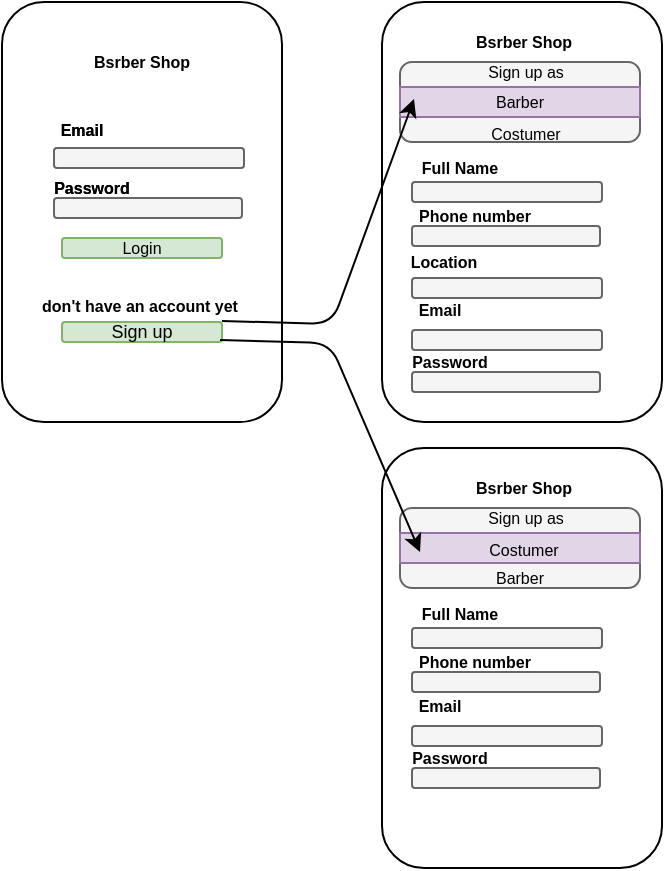 <mxfile version="13.8.8" type="github">
  <diagram id="JaG_Oef0MP_lZhAA-aXu" name="Page-1">
    <mxGraphModel dx="844" dy="1579" grid="1" gridSize="10" guides="1" tooltips="1" connect="1" arrows="1" fold="1" page="1" pageScale="1" pageWidth="850" pageHeight="1100" math="0" shadow="0">
      <root>
        <mxCell id="0" />
        <mxCell id="1" parent="0" />
        <mxCell id="rbGwPKIIdidOjw9icI79-1" value="" style="rounded=1;whiteSpace=wrap;html=1;" vertex="1" parent="1">
          <mxGeometry x="91" y="-1060" width="140" height="210" as="geometry" />
        </mxCell>
        <mxCell id="rbGwPKIIdidOjw9icI79-2" value="" style="rounded=1;whiteSpace=wrap;html=1;fillColor=#f5f5f5;strokeColor=#666666;fontColor=#333333;" vertex="1" parent="1">
          <mxGeometry x="117" y="-987" width="95" height="10" as="geometry" />
        </mxCell>
        <mxCell id="rbGwPKIIdidOjw9icI79-4" value="Sign up" style="rounded=1;whiteSpace=wrap;html=1;fillColor=#d5e8d4;strokeColor=#82b366;fontSize=9;" vertex="1" parent="1">
          <mxGeometry x="121" y="-900" width="80" height="10" as="geometry" />
        </mxCell>
        <mxCell id="rbGwPKIIdidOjw9icI79-6" value="" style="rounded=1;whiteSpace=wrap;html=1;fillColor=#f5f5f5;strokeColor=#666666;fontColor=#333333;" vertex="1" parent="1">
          <mxGeometry x="117" y="-962" width="94" height="10" as="geometry" />
        </mxCell>
        <mxCell id="rbGwPKIIdidOjw9icI79-7" value="Login" style="rounded=1;whiteSpace=wrap;html=1;fillColor=#d5e8d4;strokeColor=#82b366;fontSize=8;" vertex="1" parent="1">
          <mxGeometry x="121" y="-942" width="80" height="10" as="geometry" />
        </mxCell>
        <mxCell id="rbGwPKIIdidOjw9icI79-9" value="&lt;b&gt;&lt;font style=&quot;font-size: 8px&quot;&gt;Email&lt;/font&gt;&lt;/b&gt;" style="text;html=1;strokeColor=none;fillColor=none;align=center;verticalAlign=middle;whiteSpace=wrap;rounded=0;fontSize=9;" vertex="1" parent="1">
          <mxGeometry x="111" y="-1006" width="40" height="20" as="geometry" />
        </mxCell>
        <mxCell id="rbGwPKIIdidOjw9icI79-11" value="Password" style="text;html=1;strokeColor=none;fillColor=none;align=center;verticalAlign=middle;whiteSpace=wrap;rounded=0;fontSize=8;fontStyle=1" vertex="1" parent="1">
          <mxGeometry x="116" y="-977" width="40" height="20" as="geometry" />
        </mxCell>
        <mxCell id="rbGwPKIIdidOjw9icI79-13" value="don&#39;t have an account yet" style="text;html=1;strokeColor=none;fillColor=none;align=center;verticalAlign=middle;whiteSpace=wrap;rounded=0;fontSize=8;fontStyle=1" vertex="1" parent="1">
          <mxGeometry x="90" y="-918" width="140" height="20" as="geometry" />
        </mxCell>
        <mxCell id="rbGwPKIIdidOjw9icI79-14" value="" style="rounded=1;whiteSpace=wrap;html=1;" vertex="1" parent="1">
          <mxGeometry x="281" y="-1060" width="140" height="210" as="geometry" />
        </mxCell>
        <mxCell id="rbGwPKIIdidOjw9icI79-15" value="" style="rounded=1;whiteSpace=wrap;html=1;fontSize=8;fillColor=#f5f5f5;strokeColor=#666666;fontColor=#333333;" vertex="1" parent="1">
          <mxGeometry x="290" y="-1030" width="120" height="40" as="geometry" />
        </mxCell>
        <mxCell id="rbGwPKIIdidOjw9icI79-16" value="Barber" style="rounded=0;whiteSpace=wrap;html=1;fontSize=8;fillColor=#e1d5e7;strokeColor=#9673a6;" vertex="1" parent="1">
          <mxGeometry x="290" y="-1017.5" width="120" height="15" as="geometry" />
        </mxCell>
        <mxCell id="rbGwPKIIdidOjw9icI79-18" value="Sign up as " style="text;html=1;strokeColor=none;fillColor=none;align=center;verticalAlign=middle;whiteSpace=wrap;rounded=0;fontSize=8;" vertex="1" parent="1">
          <mxGeometry x="308" y="-1030" width="90" height="10" as="geometry" />
        </mxCell>
        <mxCell id="rbGwPKIIdidOjw9icI79-20" value="Bsrber Shop" style="text;html=1;strokeColor=none;fillColor=none;align=center;verticalAlign=middle;whiteSpace=wrap;rounded=0;fontSize=8;fontStyle=1" vertex="1" parent="1">
          <mxGeometry x="131" y="-1040" width="60" height="20" as="geometry" />
        </mxCell>
        <mxCell id="rbGwPKIIdidOjw9icI79-21" value="Bsrber Shop" style="text;html=1;strokeColor=none;fillColor=none;align=center;verticalAlign=middle;whiteSpace=wrap;rounded=0;fontSize=8;fontStyle=1" vertex="1" parent="1">
          <mxGeometry x="322" y="-1050" width="60" height="20" as="geometry" />
        </mxCell>
        <mxCell id="rbGwPKIIdidOjw9icI79-26" value="Costumer" style="text;html=1;strokeColor=none;fillColor=none;align=center;verticalAlign=middle;whiteSpace=wrap;rounded=0;fontSize=8;" vertex="1" parent="1">
          <mxGeometry x="333" y="-1004" width="40" height="20" as="geometry" />
        </mxCell>
        <mxCell id="rbGwPKIIdidOjw9icI79-33" value="&lt;b&gt;&lt;font style=&quot;font-size: 8px&quot;&gt;Email&lt;/font&gt;&lt;/b&gt;" style="text;html=1;strokeColor=none;fillColor=none;align=center;verticalAlign=middle;whiteSpace=wrap;rounded=0;fontSize=9;" vertex="1" parent="1">
          <mxGeometry x="111" y="-1006" width="40" height="20" as="geometry" />
        </mxCell>
        <mxCell id="rbGwPKIIdidOjw9icI79-34" value="Password" style="text;html=1;strokeColor=none;fillColor=none;align=center;verticalAlign=middle;whiteSpace=wrap;rounded=0;fontSize=8;fontStyle=1" vertex="1" parent="1">
          <mxGeometry x="116" y="-977" width="40" height="20" as="geometry" />
        </mxCell>
        <mxCell id="rbGwPKIIdidOjw9icI79-37" value="" style="rounded=1;whiteSpace=wrap;html=1;fillColor=#f5f5f5;strokeColor=#666666;fontColor=#333333;" vertex="1" parent="1">
          <mxGeometry x="296" y="-970" width="95" height="10" as="geometry" />
        </mxCell>
        <mxCell id="rbGwPKIIdidOjw9icI79-38" value="" style="rounded=1;whiteSpace=wrap;html=1;fillColor=#f5f5f5;strokeColor=#666666;fontColor=#333333;" vertex="1" parent="1">
          <mxGeometry x="296" y="-948" width="94" height="10" as="geometry" />
        </mxCell>
        <mxCell id="rbGwPKIIdidOjw9icI79-39" value="Full Name" style="text;html=1;strokeColor=none;fillColor=none;align=center;verticalAlign=middle;whiteSpace=wrap;rounded=0;fontSize=8;fontStyle=1" vertex="1" parent="1">
          <mxGeometry x="290" y="-987" width="60" height="20" as="geometry" />
        </mxCell>
        <mxCell id="rbGwPKIIdidOjw9icI79-40" value="Phone number" style="text;html=1;strokeColor=none;fillColor=none;align=center;verticalAlign=middle;whiteSpace=wrap;rounded=0;fontSize=8;fontStyle=1" vertex="1" parent="1">
          <mxGeometry x="295" y="-963" width="65" height="20" as="geometry" />
        </mxCell>
        <mxCell id="rbGwPKIIdidOjw9icI79-45" value="" style="rounded=1;whiteSpace=wrap;html=1;fillColor=#f5f5f5;strokeColor=#666666;fontColor=#333333;" vertex="1" parent="1">
          <mxGeometry x="296" y="-896" width="95" height="10" as="geometry" />
        </mxCell>
        <mxCell id="rbGwPKIIdidOjw9icI79-46" value="" style="rounded=1;whiteSpace=wrap;html=1;fillColor=#f5f5f5;strokeColor=#666666;fontColor=#333333;" vertex="1" parent="1">
          <mxGeometry x="296" y="-875" width="94" height="10" as="geometry" />
        </mxCell>
        <mxCell id="rbGwPKIIdidOjw9icI79-47" value="&lt;b&gt;&lt;font style=&quot;font-size: 8px&quot;&gt;Email&lt;/font&gt;&lt;/b&gt;" style="text;html=1;strokeColor=none;fillColor=none;align=center;verticalAlign=middle;whiteSpace=wrap;rounded=0;fontSize=9;" vertex="1" parent="1">
          <mxGeometry x="290" y="-916" width="40" height="20" as="geometry" />
        </mxCell>
        <mxCell id="rbGwPKIIdidOjw9icI79-48" value="Password" style="text;html=1;strokeColor=none;fillColor=none;align=center;verticalAlign=middle;whiteSpace=wrap;rounded=0;fontSize=8;fontStyle=1" vertex="1" parent="1">
          <mxGeometry x="295" y="-890" width="40" height="20" as="geometry" />
        </mxCell>
        <mxCell id="rbGwPKIIdidOjw9icI79-49" value="" style="rounded=1;whiteSpace=wrap;html=1;fillColor=#f5f5f5;strokeColor=#666666;fontColor=#333333;" vertex="1" parent="1">
          <mxGeometry x="296" y="-922" width="95" height="10" as="geometry" />
        </mxCell>
        <mxCell id="rbGwPKIIdidOjw9icI79-50" value="Location" style="text;html=1;strokeColor=none;fillColor=none;align=center;verticalAlign=middle;whiteSpace=wrap;rounded=0;fontSize=8;fontStyle=1" vertex="1" parent="1">
          <mxGeometry x="292" y="-940" width="40" height="20" as="geometry" />
        </mxCell>
        <mxCell id="rbGwPKIIdidOjw9icI79-51" value="" style="rounded=1;whiteSpace=wrap;html=1;" vertex="1" parent="1">
          <mxGeometry x="281" y="-837" width="140" height="210" as="geometry" />
        </mxCell>
        <mxCell id="rbGwPKIIdidOjw9icI79-52" value="" style="rounded=1;whiteSpace=wrap;html=1;fontSize=8;fillColor=#f5f5f5;strokeColor=#666666;fontColor=#333333;" vertex="1" parent="1">
          <mxGeometry x="290" y="-807" width="120" height="40" as="geometry" />
        </mxCell>
        <mxCell id="rbGwPKIIdidOjw9icI79-53" value="" style="rounded=0;whiteSpace=wrap;html=1;fontSize=8;fillColor=#e1d5e7;strokeColor=#9673a6;" vertex="1" parent="1">
          <mxGeometry x="290" y="-794.5" width="120" height="15" as="geometry" />
        </mxCell>
        <mxCell id="rbGwPKIIdidOjw9icI79-54" value="Sign up as " style="text;html=1;strokeColor=none;fillColor=none;align=center;verticalAlign=middle;whiteSpace=wrap;rounded=0;fontSize=8;" vertex="1" parent="1">
          <mxGeometry x="308" y="-807" width="90" height="10" as="geometry" />
        </mxCell>
        <mxCell id="rbGwPKIIdidOjw9icI79-55" value="Bsrber Shop" style="text;html=1;strokeColor=none;fillColor=none;align=center;verticalAlign=middle;whiteSpace=wrap;rounded=0;fontSize=8;fontStyle=1" vertex="1" parent="1">
          <mxGeometry x="322" y="-827" width="60" height="20" as="geometry" />
        </mxCell>
        <mxCell id="rbGwPKIIdidOjw9icI79-56" value="Costumer" style="text;html=1;strokeColor=none;fillColor=none;align=center;verticalAlign=middle;whiteSpace=wrap;rounded=0;fontSize=8;" vertex="1" parent="1">
          <mxGeometry x="332" y="-796.5" width="40" height="20" as="geometry" />
        </mxCell>
        <mxCell id="rbGwPKIIdidOjw9icI79-57" value="" style="rounded=1;whiteSpace=wrap;html=1;fillColor=#f5f5f5;strokeColor=#666666;fontColor=#333333;" vertex="1" parent="1">
          <mxGeometry x="296" y="-747" width="95" height="10" as="geometry" />
        </mxCell>
        <mxCell id="rbGwPKIIdidOjw9icI79-58" value="" style="rounded=1;whiteSpace=wrap;html=1;fillColor=#f5f5f5;strokeColor=#666666;fontColor=#333333;" vertex="1" parent="1">
          <mxGeometry x="296" y="-725" width="94" height="10" as="geometry" />
        </mxCell>
        <mxCell id="rbGwPKIIdidOjw9icI79-59" value="Full Name" style="text;html=1;strokeColor=none;fillColor=none;align=center;verticalAlign=middle;whiteSpace=wrap;rounded=0;fontSize=8;fontStyle=1" vertex="1" parent="1">
          <mxGeometry x="290" y="-764" width="60" height="20" as="geometry" />
        </mxCell>
        <mxCell id="rbGwPKIIdidOjw9icI79-60" value="Phone number" style="text;html=1;strokeColor=none;fillColor=none;align=center;verticalAlign=middle;whiteSpace=wrap;rounded=0;fontSize=8;fontStyle=1" vertex="1" parent="1">
          <mxGeometry x="295" y="-740" width="65" height="20" as="geometry" />
        </mxCell>
        <mxCell id="rbGwPKIIdidOjw9icI79-61" value="" style="rounded=1;whiteSpace=wrap;html=1;fillColor=#f5f5f5;strokeColor=#666666;fontColor=#333333;" vertex="1" parent="1">
          <mxGeometry x="296" y="-698" width="95" height="10" as="geometry" />
        </mxCell>
        <mxCell id="rbGwPKIIdidOjw9icI79-62" value="" style="rounded=1;whiteSpace=wrap;html=1;fillColor=#f5f5f5;strokeColor=#666666;fontColor=#333333;" vertex="1" parent="1">
          <mxGeometry x="296" y="-677" width="94" height="10" as="geometry" />
        </mxCell>
        <mxCell id="rbGwPKIIdidOjw9icI79-63" value="&lt;b&gt;&lt;font style=&quot;font-size: 8px&quot;&gt;Email&lt;/font&gt;&lt;/b&gt;" style="text;html=1;strokeColor=none;fillColor=none;align=center;verticalAlign=middle;whiteSpace=wrap;rounded=0;fontSize=9;" vertex="1" parent="1">
          <mxGeometry x="290" y="-718" width="40" height="20" as="geometry" />
        </mxCell>
        <mxCell id="rbGwPKIIdidOjw9icI79-64" value="Password" style="text;html=1;strokeColor=none;fillColor=none;align=center;verticalAlign=middle;whiteSpace=wrap;rounded=0;fontSize=8;fontStyle=1" vertex="1" parent="1">
          <mxGeometry x="295" y="-692" width="40" height="20" as="geometry" />
        </mxCell>
        <mxCell id="rbGwPKIIdidOjw9icI79-68" value="Barber" style="text;html=1;strokeColor=none;fillColor=none;align=center;verticalAlign=middle;whiteSpace=wrap;rounded=0;fontSize=8;" vertex="1" parent="1">
          <mxGeometry x="330" y="-782" width="40" height="20" as="geometry" />
        </mxCell>
        <mxCell id="rbGwPKIIdidOjw9icI79-70" value="" style="endArrow=classic;html=1;fontSize=8;entryX=0;entryY=0.25;entryDx=0;entryDy=0;exitX=1;exitY=0.25;exitDx=0;exitDy=0;" edge="1" parent="1">
          <mxGeometry width="50" height="50" relative="1" as="geometry">
            <mxPoint x="201" y="-900.5" as="sourcePoint" />
            <mxPoint x="297" y="-1011.5" as="targetPoint" />
            <Array as="points">
              <mxPoint x="256" y="-899" />
            </Array>
          </mxGeometry>
        </mxCell>
        <mxCell id="rbGwPKIIdidOjw9icI79-75" value="" style="endArrow=classic;html=1;fontSize=8;exitX=1;exitY=0.25;exitDx=0;exitDy=0;" edge="1" parent="1">
          <mxGeometry width="50" height="50" relative="1" as="geometry">
            <mxPoint x="200" y="-891" as="sourcePoint" />
            <mxPoint x="300" y="-785" as="targetPoint" />
            <Array as="points">
              <mxPoint x="255" y="-889.5" />
            </Array>
          </mxGeometry>
        </mxCell>
      </root>
    </mxGraphModel>
  </diagram>
</mxfile>
